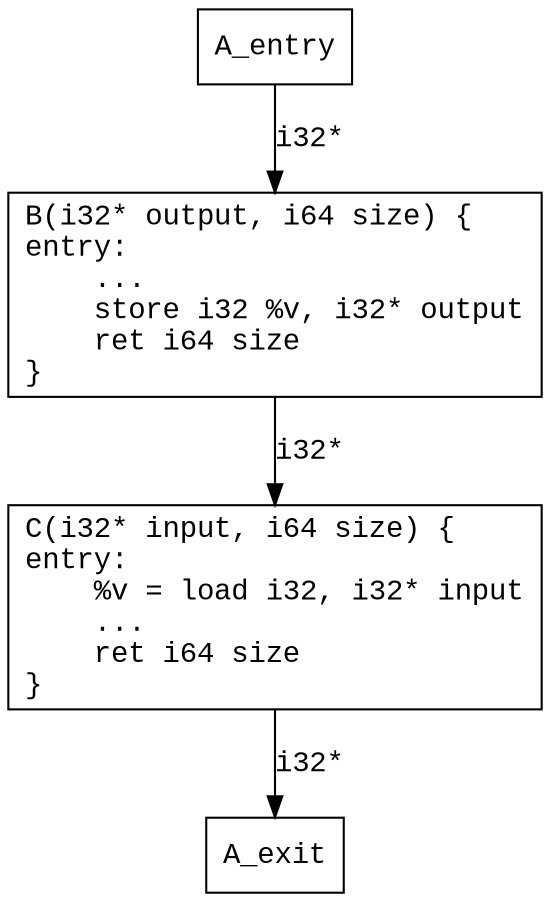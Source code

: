 digraph structs {
	node [shape=record, fontname="Courier New"];
	graph [fontname="Courier New"];
	edge [fontname="Courier New"];

	B [label="B(i32* output, i64 size) \{\lentry:\l&nbsp;&nbsp;&nbsp;&nbsp;...\l&nbsp;&nbsp;&nbsp;&nbsp;store i32 %v, i32* output\l&nbsp;&nbsp;&nbsp;&nbsp;ret i64 size\l\}\l"];
	A_entry [label="A_entry"];
	C [label="C(i32* input, i64 size) \{\lentry:\l&nbsp;&nbsp;&nbsp;&nbsp;%v = load i32, i32* input\l&nbsp;&nbsp;&nbsp;&nbsp;...\l&nbsp;&nbsp;&nbsp;&nbsp;ret i64 size\l\}\l"];
	A_exit [label="A_exit"];

	A_entry -> B [label="i32*"];
	B -> C [label="i32*"];
	C -> A_exit [label="i32*"];
}
